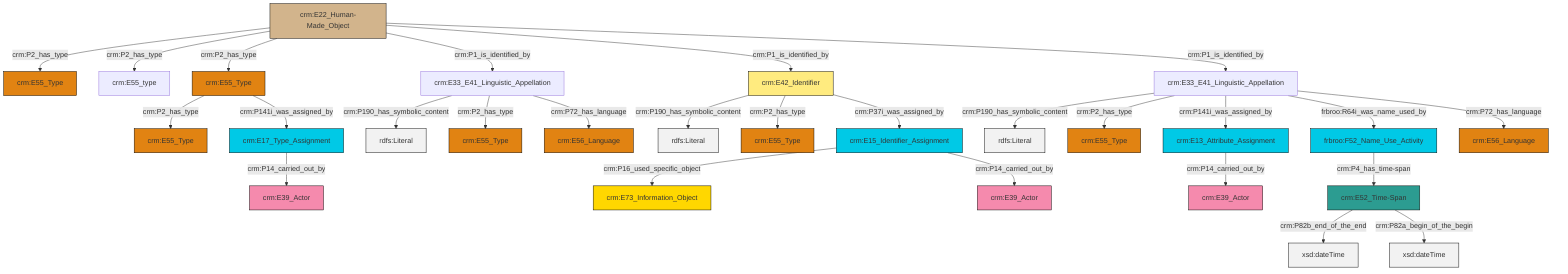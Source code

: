 graph TD
classDef Literal fill:#f2f2f2,stroke:#000000;
classDef CRM_Entity fill:#FFFFFF,stroke:#000000;
classDef Temporal_Entity fill:#00C9E6, stroke:#000000;
classDef Type fill:#E18312, stroke:#000000;
classDef Time-Span fill:#2C9C91, stroke:#000000;
classDef Appellation fill:#FFEB7F, stroke:#000000;
classDef Place fill:#008836, stroke:#000000;
classDef Persistent_Item fill:#B266B2, stroke:#000000;
classDef Conceptual_Object fill:#FFD700, stroke:#000000;
classDef Physical_Thing fill:#D2B48C, stroke:#000000;
classDef Actor fill:#f58aad, stroke:#000000;
classDef PC_Classes fill:#4ce600, stroke:#000000;
classDef Multi fill:#cccccc,stroke:#000000;

3["crm:E22_Human-Made_Object"]:::Physical_Thing -->|crm:P2_has_type| 4["crm:E55_Type"]:::Type
7["crm:E55_Type"]:::Type -->|crm:P2_has_type| 8["crm:E55_Type"]:::Type
12["crm:E42_Identifier"]:::Appellation -->|crm:P190_has_symbolic_content| 13[rdfs:Literal]:::Literal
10["crm:E33_E41_Linguistic_Appellation"]:::Default -->|crm:P190_has_symbolic_content| 16[rdfs:Literal]:::Literal
17["crm:E15_Identifier_Assignment"]:::Temporal_Entity -->|crm:P16_used_specific_object| 14["crm:E73_Information_Object"]:::Conceptual_Object
10["crm:E33_E41_Linguistic_Appellation"]:::Default -->|crm:P2_has_type| 18["crm:E55_Type"]:::Type
3["crm:E22_Human-Made_Object"]:::Physical_Thing -->|crm:P2_has_type| 21["crm:E55_type"]:::Default
3["crm:E22_Human-Made_Object"]:::Physical_Thing -->|crm:P2_has_type| 7["crm:E55_Type"]:::Type
22["crm:E33_E41_Linguistic_Appellation"]:::Default -->|crm:P190_has_symbolic_content| 23[rdfs:Literal]:::Literal
24["frbroo:F52_Name_Use_Activity"]:::Temporal_Entity -->|crm:P4_has_time-span| 25["crm:E52_Time-Span"]:::Time-Span
25["crm:E52_Time-Span"]:::Time-Span -->|crm:P82b_end_of_the_end| 26[xsd:dateTime]:::Literal
22["crm:E33_E41_Linguistic_Appellation"]:::Default -->|crm:P2_has_type| 0["crm:E55_Type"]:::Type
3["crm:E22_Human-Made_Object"]:::Physical_Thing -->|crm:P1_is_identified_by| 22["crm:E33_E41_Linguistic_Appellation"]:::Default
10["crm:E33_E41_Linguistic_Appellation"]:::Default -->|crm:P141i_was_assigned_by| 5["crm:E13_Attribute_Assignment"]:::Temporal_Entity
22["crm:E33_E41_Linguistic_Appellation"]:::Default -->|crm:P72_has_language| 38["crm:E56_Language"]:::Type
25["crm:E52_Time-Span"]:::Time-Span -->|crm:P82a_begin_of_the_begin| 39[xsd:dateTime]:::Literal
7["crm:E55_Type"]:::Type -->|crm:P141i_was_assigned_by| 28["crm:E17_Type_Assignment"]:::Temporal_Entity
17["crm:E15_Identifier_Assignment"]:::Temporal_Entity -->|crm:P14_carried_out_by| 19["crm:E39_Actor"]:::Actor
28["crm:E17_Type_Assignment"]:::Temporal_Entity -->|crm:P14_carried_out_by| 42["crm:E39_Actor"]:::Actor
5["crm:E13_Attribute_Assignment"]:::Temporal_Entity -->|crm:P14_carried_out_by| 40["crm:E39_Actor"]:::Actor
3["crm:E22_Human-Made_Object"]:::Physical_Thing -->|crm:P1_is_identified_by| 12["crm:E42_Identifier"]:::Appellation
12["crm:E42_Identifier"]:::Appellation -->|crm:P2_has_type| 32["crm:E55_Type"]:::Type
10["crm:E33_E41_Linguistic_Appellation"]:::Default -->|frbroo:R64i_was_name_used_by| 24["frbroo:F52_Name_Use_Activity"]:::Temporal_Entity
12["crm:E42_Identifier"]:::Appellation -->|crm:P37i_was_assigned_by| 17["crm:E15_Identifier_Assignment"]:::Temporal_Entity
3["crm:E22_Human-Made_Object"]:::Physical_Thing -->|crm:P1_is_identified_by| 10["crm:E33_E41_Linguistic_Appellation"]:::Default
10["crm:E33_E41_Linguistic_Appellation"]:::Default -->|crm:P72_has_language| 36["crm:E56_Language"]:::Type